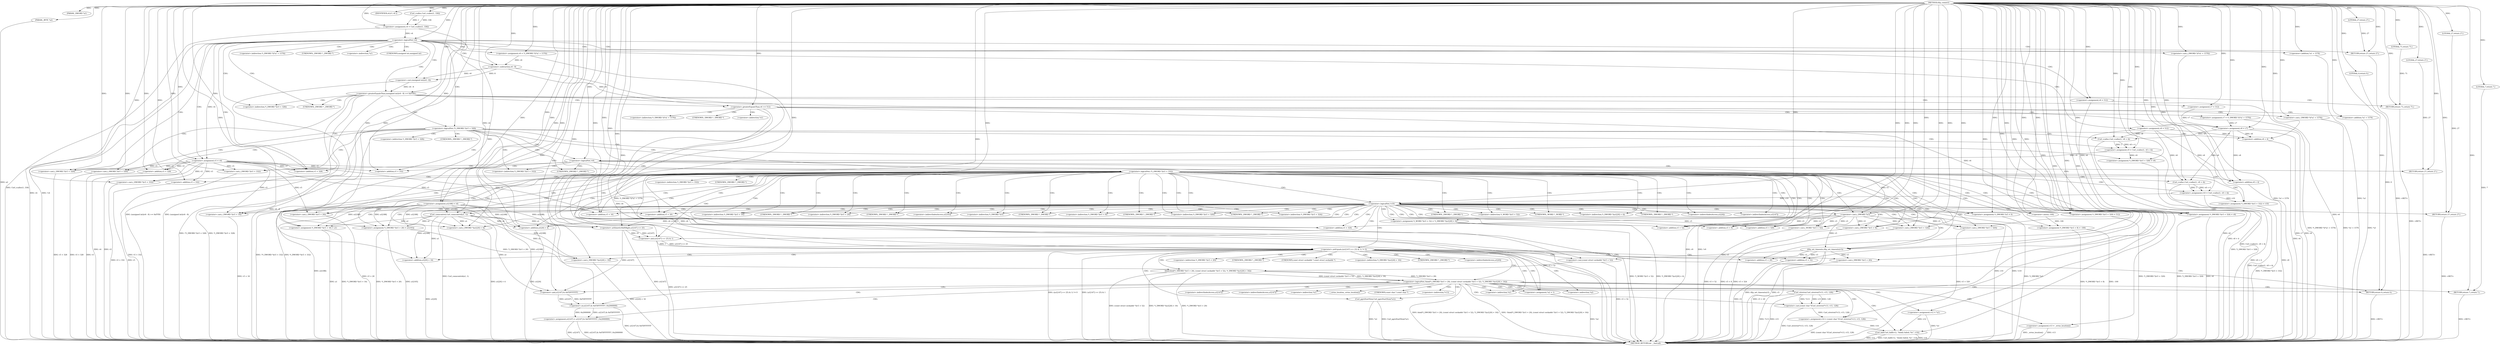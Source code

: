 digraph tftp_connect {  
"1000112" [label = "(METHOD,tftp_connect)" ]
"1000399" [label = "(METHOD_RETURN,int __fastcall)" ]
"1000113" [label = "(PARAM,_DWORD *a1)" ]
"1000114" [label = "(PARAM,_BYTE *a2)" ]
"1000127" [label = "(<operator>.assignment,v4 = Curl_ccalloc(1, 336))" ]
"1000129" [label = "(Curl_ccalloc,Curl_ccalloc(1, 336))" ]
"1000132" [label = "(<operator>.assignment,a1[188] = v4)" ]
"1000138" [label = "(<operator>.logicalNot,!v4)" ]
"1000140" [label = "(RETURN,return 27;,return 27;)" ]
"1000141" [label = "(LITERAL,27,return 27;)" ]
"1000142" [label = "(<operator>.assignment,v5 = v4)" ]
"1000145" [label = "(<operator>.assignment,v6 = *(_DWORD *)(*a1 + 1576))" ]
"1000148" [label = "(<operator>.cast,(_DWORD *)(*a1 + 1576))" ]
"1000150" [label = "(<operator>.addition,*a1 + 1576)" ]
"1000155" [label = "(IDENTIFIER,v6,if ( v6 ))" ]
"1000158" [label = "(<operator>.greaterEqualsThan,(unsigned int)(v6 - 8) >= 0xFFB1)" ]
"1000159" [label = "(<operator>.cast,(unsigned int)(v6 - 8))" ]
"1000161" [label = "(<operator>.subtraction,v6 - 8)" ]
"1000165" [label = "(RETURN,return 71;,return 71;)" ]
"1000166" [label = "(LITERAL,71,return 71;)" ]
"1000167" [label = "(<operator>.assignment,v7 = 512)" ]
"1000171" [label = "(<operator>.greaterEqualsThan,v6 >= 512)" ]
"1000174" [label = "(<operator>.assignment,v7 = *(_DWORD *)(*a1 + 1576))" ]
"1000177" [label = "(<operator>.cast,(_DWORD *)(*a1 + 1576))" ]
"1000179" [label = "(<operator>.addition,*a1 + 1576)" ]
"1000183" [label = "(<operator>.assignment,v8 = v7)" ]
"1000188" [label = "(<operator>.assignment,v6 = 512)" ]
"1000191" [label = "(<operator>.assignment,v8 = 512)" ]
"1000195" [label = "(<operator>.logicalNot,!*(_DWORD *)(v5 + 328))" ]
"1000197" [label = "(<operator>.cast,(_DWORD *)(v5 + 328))" ]
"1000199" [label = "(<operator>.addition,v5 + 328)" ]
"1000203" [label = "(<operator>.assignment,v9 = Curl_ccalloc(1, v8 + 4))" ]
"1000205" [label = "(Curl_ccalloc,Curl_ccalloc(1, v8 + 4))" ]
"1000207" [label = "(<operator>.addition,v8 + 4)" ]
"1000210" [label = "(<operator>.assignment,*(_DWORD *)(v5 + 328) = v9)" ]
"1000212" [label = "(<operator>.cast,(_DWORD *)(v5 + 328))" ]
"1000214" [label = "(<operator>.addition,v5 + 328)" ]
"1000219" [label = "(<operator>.logicalNot,!v9)" ]
"1000221" [label = "(RETURN,return 27;,return 27;)" ]
"1000222" [label = "(LITERAL,27,return 27;)" ]
"1000224" [label = "(<operator>.logicalNot,!*(_DWORD *)(v5 + 332))" ]
"1000226" [label = "(<operator>.cast,(_DWORD *)(v5 + 332))" ]
"1000228" [label = "(<operator>.addition,v5 + 332)" ]
"1000232" [label = "(<operator>.assignment,v10 = Curl_ccalloc(1, v8 + 4))" ]
"1000234" [label = "(Curl_ccalloc,Curl_ccalloc(1, v8 + 4))" ]
"1000236" [label = "(<operator>.addition,v8 + 4)" ]
"1000239" [label = "(<operator>.assignment,*(_DWORD *)(v5 + 332) = v10)" ]
"1000241" [label = "(<operator>.cast,(_DWORD *)(v5 + 332))" ]
"1000243" [label = "(<operator>.addition,v5 + 332)" ]
"1000248" [label = "(<operator>.logicalNot,!v10)" ]
"1000250" [label = "(RETURN,return 27;,return 27;)" ]
"1000251" [label = "(LITERAL,27,return 27;)" ]
"1000252" [label = "(Curl_conncontrol,Curl_conncontrol(a1, 1))" ]
"1000255" [label = "(<operator>.assignment,*(_DWORD *)(v5 + 16) = a1)" ]
"1000257" [label = "(<operator>.cast,(_DWORD *)(v5 + 16))" ]
"1000259" [label = "(<operator>.addition,v5 + 16)" ]
"1000263" [label = "(<operator>.assignment,*(_DWORD *)(v5 + 20) = a1[105])" ]
"1000265" [label = "(<operator>.cast,(_DWORD *)(v5 + 20))" ]
"1000267" [label = "(<operator>.addition,v5 + 20)" ]
"1000273" [label = "(<operator>.assignment,*(_DWORD *)v5 = 0)" ]
"1000275" [label = "(<operator>.cast,(_DWORD *)v5)" ]
"1000279" [label = "(<operator>.assignment,*(_DWORD *)(v5 + 8) = -100)" ]
"1000281" [label = "(<operator>.cast,(_DWORD *)(v5 + 8))" ]
"1000283" [label = "(<operator>.addition,v5 + 8)" ]
"1000286" [label = "(<operator>.minus,-100)" ]
"1000288" [label = "(<operator>.assignment,*(_DWORD *)(v5 + 320) = 512)" ]
"1000290" [label = "(<operator>.cast,(_DWORD *)(v5 + 320))" ]
"1000292" [label = "(<operator>.addition,v5 + 320)" ]
"1000296" [label = "(<operator>.assignment,*(_DWORD *)(v5 + 324) = v6)" ]
"1000298" [label = "(<operator>.cast,(_DWORD *)(v5 + 324))" ]
"1000300" [label = "(<operator>.addition,v5 + 324)" ]
"1000304" [label = "(<operator>.assignment,*(_WORD *)(v5 + 52) = *(_DWORD *)(a1[20] + 4))" ]
"1000306" [label = "(<operator>.cast,(_WORD *)(v5 + 52))" ]
"1000308" [label = "(<operator>.addition,v5 + 52)" ]
"1000312" [label = "(<operator>.cast,(_DWORD *)(a1[20] + 4))" ]
"1000314" [label = "(<operator>.addition,a1[20] + 4)" ]
"1000319" [label = "(tftp_set_timeouts,tftp_set_timeouts(v5))" ]
"1000322" [label = "(<operator>.notEquals,((a1[147] >> 25) & 1) != 0)" ]
"1000323" [label = "(<operator>.and,(a1[147] >> 25) & 1)" ]
"1000324" [label = "(<operator>.arithmeticShiftRight,a1[147] >> 25)" ]
"1000333" [label = "(Curl_pgrsStartNow,Curl_pgrsStartNow(*a1))" ]
"1000336" [label = "(<operator>.assignment,*a2 = 1)" ]
"1000340" [label = "(RETURN,return 0;,return 0;)" ]
"1000341" [label = "(LITERAL,0,return 0;)" ]
"1000343" [label = "(<operator>.logicalNot,!bind(*(_DWORD *)(v5 + 20), (const struct sockaddr *)(v5 + 52), *(_DWORD *)(a1[20] + 16)))" ]
"1000344" [label = "(bind,bind(*(_DWORD *)(v5 + 20), (const struct sockaddr *)(v5 + 52), *(_DWORD *)(a1[20] + 16)))" ]
"1000346" [label = "(<operator>.cast,(_DWORD *)(v5 + 20))" ]
"1000348" [label = "(<operator>.addition,v5 + 20)" ]
"1000351" [label = "(<operator>.cast,(const struct sockaddr *)(v5 + 52))" ]
"1000353" [label = "(<operator>.addition,v5 + 52)" ]
"1000357" [label = "(<operator>.cast,(_DWORD *)(a1[20] + 16))" ]
"1000359" [label = "(<operator>.addition,a1[20] + 16)" ]
"1000365" [label = "(<operator>.assignment,a1[147] = a1[147] & 0xFDFFFFFF | 0x2000000)" ]
"1000369" [label = "(<operator>.or,a1[147] & 0xFDFFFFFF | 0x2000000)" ]
"1000370" [label = "(<operator>.and,a1[147] & 0xFDFFFFFF)" ]
"1000377" [label = "(<operator>.assignment,v12 = *a1)" ]
"1000381" [label = "(<operator>.assignment,v13 = _errno_location())" ]
"1000384" [label = "(<operator>.assignment,v14 = (const char *)Curl_strerror(*v13, v15, 128))" ]
"1000386" [label = "(<operator>.cast,(const char *)Curl_strerror(*v13, v15, 128))" ]
"1000388" [label = "(Curl_strerror,Curl_strerror(*v13, v15, 128))" ]
"1000393" [label = "(Curl_failf,Curl_failf(v12, \"bind() failed; %s\", v14))" ]
"1000397" [label = "(RETURN,return 7;,return 7;)" ]
"1000398" [label = "(LITERAL,7,return 7;)" ]
"1000147" [label = "(<operator>.indirection,*(_DWORD *)(*a1 + 1576))" ]
"1000149" [label = "(UNKNOWN,_DWORD *,_DWORD *)" ]
"1000151" [label = "(<operator>.indirection,*a1)" ]
"1000160" [label = "(UNKNOWN,unsigned int,unsigned int)" ]
"1000176" [label = "(<operator>.indirection,*(_DWORD *)(*a1 + 1576))" ]
"1000178" [label = "(UNKNOWN,_DWORD *,_DWORD *)" ]
"1000180" [label = "(<operator>.indirection,*a1)" ]
"1000196" [label = "(<operator>.indirection,*(_DWORD *)(v5 + 328))" ]
"1000198" [label = "(UNKNOWN,_DWORD *,_DWORD *)" ]
"1000211" [label = "(<operator>.indirection,*(_DWORD *)(v5 + 328))" ]
"1000213" [label = "(UNKNOWN,_DWORD *,_DWORD *)" ]
"1000225" [label = "(<operator>.indirection,*(_DWORD *)(v5 + 332))" ]
"1000227" [label = "(UNKNOWN,_DWORD *,_DWORD *)" ]
"1000240" [label = "(<operator>.indirection,*(_DWORD *)(v5 + 332))" ]
"1000242" [label = "(UNKNOWN,_DWORD *,_DWORD *)" ]
"1000256" [label = "(<operator>.indirection,*(_DWORD *)(v5 + 16))" ]
"1000258" [label = "(UNKNOWN,_DWORD *,_DWORD *)" ]
"1000264" [label = "(<operator>.indirection,*(_DWORD *)(v5 + 20))" ]
"1000266" [label = "(UNKNOWN,_DWORD *,_DWORD *)" ]
"1000270" [label = "(<operator>.indirectIndexAccess,a1[105])" ]
"1000274" [label = "(<operator>.indirection,*(_DWORD *)v5)" ]
"1000276" [label = "(UNKNOWN,_DWORD *,_DWORD *)" ]
"1000280" [label = "(<operator>.indirection,*(_DWORD *)(v5 + 8))" ]
"1000282" [label = "(UNKNOWN,_DWORD *,_DWORD *)" ]
"1000289" [label = "(<operator>.indirection,*(_DWORD *)(v5 + 320))" ]
"1000291" [label = "(UNKNOWN,_DWORD *,_DWORD *)" ]
"1000297" [label = "(<operator>.indirection,*(_DWORD *)(v5 + 324))" ]
"1000299" [label = "(UNKNOWN,_DWORD *,_DWORD *)" ]
"1000305" [label = "(<operator>.indirection,*(_WORD *)(v5 + 52))" ]
"1000307" [label = "(UNKNOWN,_WORD *,_WORD *)" ]
"1000311" [label = "(<operator>.indirection,*(_DWORD *)(a1[20] + 4))" ]
"1000313" [label = "(UNKNOWN,_DWORD *,_DWORD *)" ]
"1000315" [label = "(<operator>.indirectIndexAccess,a1[20])" ]
"1000325" [label = "(<operator>.indirectIndexAccess,a1[147])" ]
"1000334" [label = "(<operator>.indirection,*a1)" ]
"1000337" [label = "(<operator>.indirection,*a2)" ]
"1000345" [label = "(<operator>.indirection,*(_DWORD *)(v5 + 20))" ]
"1000347" [label = "(UNKNOWN,_DWORD *,_DWORD *)" ]
"1000352" [label = "(UNKNOWN,const struct sockaddr *,const struct sockaddr *)" ]
"1000356" [label = "(<operator>.indirection,*(_DWORD *)(a1[20] + 16))" ]
"1000358" [label = "(UNKNOWN,_DWORD *,_DWORD *)" ]
"1000360" [label = "(<operator>.indirectIndexAccess,a1[20])" ]
"1000366" [label = "(<operator>.indirectIndexAccess,a1[147])" ]
"1000371" [label = "(<operator>.indirectIndexAccess,a1[147])" ]
"1000379" [label = "(<operator>.indirection,*a1)" ]
"1000383" [label = "(_errno_location,_errno_location())" ]
"1000387" [label = "(UNKNOWN,const char *,const char *)" ]
"1000389" [label = "(<operator>.indirection,*v13)" ]
  "1000397" -> "1000399"  [ label = "DDG: <RET>"] 
  "1000304" -> "1000399"  [ label = "DDG: *(_DWORD *)(a1[20] + 4)"] 
  "1000195" -> "1000399"  [ label = "DDG: !*(_DWORD *)(v5 + 328)"] 
  "1000288" -> "1000399"  [ label = "DDG: *(_DWORD *)(v5 + 320)"] 
  "1000142" -> "1000399"  [ label = "DDG: v4"] 
  "1000241" -> "1000399"  [ label = "DDG: v5 + 332"] 
  "1000159" -> "1000399"  [ label = "DDG: v6 - 8"] 
  "1000265" -> "1000399"  [ label = "DDG: v5 + 20"] 
  "1000142" -> "1000399"  [ label = "DDG: v5"] 
  "1000393" -> "1000399"  [ label = "DDG: v12"] 
  "1000203" -> "1000399"  [ label = "DDG: Curl_ccalloc(1, v8 + 4)"] 
  "1000346" -> "1000399"  [ label = "DDG: v5 + 20"] 
  "1000388" -> "1000399"  [ label = "DDG: *v13"] 
  "1000322" -> "1000399"  [ label = "DDG: ((a1[147] >> 25) & 1) != 0"] 
  "1000197" -> "1000399"  [ label = "DDG: v5 + 328"] 
  "1000138" -> "1000399"  [ label = "DDG: v4"] 
  "1000324" -> "1000399"  [ label = "DDG: a1[147]"] 
  "1000188" -> "1000399"  [ label = "DDG: v6"] 
  "1000243" -> "1000399"  [ label = "DDG: v5"] 
  "1000343" -> "1000399"  [ label = "DDG: bind(*(_DWORD *)(v5 + 20), (const struct sockaddr *)(v5 + 52), *(_DWORD *)(a1[20] + 16))"] 
  "1000257" -> "1000399"  [ label = "DDG: v5 + 16"] 
  "1000351" -> "1000399"  [ label = "DDG: v5 + 52"] 
  "1000319" -> "1000399"  [ label = "DDG: tftp_set_timeouts(v5)"] 
  "1000336" -> "1000399"  [ label = "DDG: *a2"] 
  "1000306" -> "1000399"  [ label = "DDG: v5 + 52"] 
  "1000344" -> "1000399"  [ label = "DDG: (const struct sockaddr *)(v5 + 52)"] 
  "1000183" -> "1000399"  [ label = "DDG: v8"] 
  "1000393" -> "1000399"  [ label = "DDG: Curl_failf(v12, \"bind() failed; %s\", v14)"] 
  "1000333" -> "1000399"  [ label = "DDG: *a1"] 
  "1000210" -> "1000399"  [ label = "DDG: *(_DWORD *)(v5 + 328)"] 
  "1000322" -> "1000399"  [ label = "DDG: (a1[147] >> 25) & 1"] 
  "1000365" -> "1000399"  [ label = "DDG: a1[147] & 0xFDFFFFFF | 0x2000000"] 
  "1000232" -> "1000399"  [ label = "DDG: Curl_ccalloc(1, v8 + 4)"] 
  "1000255" -> "1000399"  [ label = "DDG: *(_DWORD *)(v5 + 16)"] 
  "1000273" -> "1000399"  [ label = "DDG: *(_DWORD *)v5"] 
  "1000344" -> "1000399"  [ label = "DDG: *(_DWORD *)(a1[20] + 16)"] 
  "1000381" -> "1000399"  [ label = "DDG: v13"] 
  "1000319" -> "1000399"  [ label = "DDG: v5"] 
  "1000281" -> "1000399"  [ label = "DDG: v5 + 8"] 
  "1000219" -> "1000399"  [ label = "DDG: v9"] 
  "1000388" -> "1000399"  [ label = "DDG: v15"] 
  "1000369" -> "1000399"  [ label = "DDG: a1[147] & 0xFDFFFFFF"] 
  "1000212" -> "1000399"  [ label = "DDG: v5 + 328"] 
  "1000263" -> "1000399"  [ label = "DDG: a1[105]"] 
  "1000132" -> "1000399"  [ label = "DDG: a1[188]"] 
  "1000290" -> "1000399"  [ label = "DDG: v5 + 320"] 
  "1000224" -> "1000399"  [ label = "DDG: !*(_DWORD *)(v5 + 332)"] 
  "1000148" -> "1000399"  [ label = "DDG: *a1 + 1576"] 
  "1000179" -> "1000399"  [ label = "DDG: *a1"] 
  "1000344" -> "1000399"  [ label = "DDG: *(_DWORD *)(v5 + 20)"] 
  "1000145" -> "1000399"  [ label = "DDG: *(_DWORD *)(*a1 + 1576)"] 
  "1000234" -> "1000399"  [ label = "DDG: v8 + 4"] 
  "1000158" -> "1000399"  [ label = "DDG: (unsigned int)(v6 - 8) >= 0xFFB1"] 
  "1000214" -> "1000399"  [ label = "DDG: v5"] 
  "1000236" -> "1000399"  [ label = "DDG: v8"] 
  "1000138" -> "1000399"  [ label = "DDG: !v4"] 
  "1000183" -> "1000399"  [ label = "DDG: v7"] 
  "1000205" -> "1000399"  [ label = "DDG: v8 + 4"] 
  "1000357" -> "1000399"  [ label = "DDG: a1[20] + 16"] 
  "1000158" -> "1000399"  [ label = "DDG: (unsigned int)(v6 - 8)"] 
  "1000312" -> "1000399"  [ label = "DDG: a1[20] + 4"] 
  "1000248" -> "1000399"  [ label = "DDG: v10"] 
  "1000377" -> "1000399"  [ label = "DDG: *a1"] 
  "1000248" -> "1000399"  [ label = "DDG: !v10"] 
  "1000343" -> "1000399"  [ label = "DDG: !bind(*(_DWORD *)(v5 + 20), (const struct sockaddr *)(v5 + 52), *(_DWORD *)(a1[20] + 16))"] 
  "1000365" -> "1000399"  [ label = "DDG: a1[147]"] 
  "1000279" -> "1000399"  [ label = "DDG: -100"] 
  "1000296" -> "1000399"  [ label = "DDG: v6"] 
  "1000252" -> "1000399"  [ label = "DDG: Curl_conncontrol(a1, 1)"] 
  "1000224" -> "1000399"  [ label = "DDG: *(_DWORD *)(v5 + 332)"] 
  "1000314" -> "1000399"  [ label = "DDG: a1[20]"] 
  "1000207" -> "1000399"  [ label = "DDG: v8"] 
  "1000171" -> "1000399"  [ label = "DDG: v6 >= 512"] 
  "1000386" -> "1000399"  [ label = "DDG: Curl_strerror(*v13, v15, 128)"] 
  "1000191" -> "1000399"  [ label = "DDG: v8"] 
  "1000279" -> "1000399"  [ label = "DDG: *(_DWORD *)(v5 + 8)"] 
  "1000298" -> "1000399"  [ label = "DDG: v5 + 324"] 
  "1000226" -> "1000399"  [ label = "DDG: v5 + 332"] 
  "1000114" -> "1000399"  [ label = "DDG: a2"] 
  "1000174" -> "1000399"  [ label = "DDG: *(_DWORD *)(*a1 + 1576)"] 
  "1000195" -> "1000399"  [ label = "DDG: *(_DWORD *)(v5 + 328)"] 
  "1000393" -> "1000399"  [ label = "DDG: v14"] 
  "1000177" -> "1000399"  [ label = "DDG: *a1 + 1576"] 
  "1000353" -> "1000399"  [ label = "DDG: v5"] 
  "1000263" -> "1000399"  [ label = "DDG: *(_DWORD *)(v5 + 20)"] 
  "1000304" -> "1000399"  [ label = "DDG: *(_WORD *)(v5 + 52)"] 
  "1000127" -> "1000399"  [ label = "DDG: Curl_ccalloc(1, 336)"] 
  "1000381" -> "1000399"  [ label = "DDG: _errno_location()"] 
  "1000255" -> "1000399"  [ label = "DDG: a1"] 
  "1000171" -> "1000399"  [ label = "DDG: v6"] 
  "1000296" -> "1000399"  [ label = "DDG: *(_DWORD *)(v5 + 324)"] 
  "1000239" -> "1000399"  [ label = "DDG: *(_DWORD *)(v5 + 332)"] 
  "1000323" -> "1000399"  [ label = "DDG: a1[147] >> 25"] 
  "1000384" -> "1000399"  [ label = "DDG: (const char *)Curl_strerror(*v13, v15, 128)"] 
  "1000219" -> "1000399"  [ label = "DDG: !v9"] 
  "1000161" -> "1000399"  [ label = "DDG: v6"] 
  "1000150" -> "1000399"  [ label = "DDG: *a1"] 
  "1000333" -> "1000399"  [ label = "DDG: Curl_pgrsStartNow(*a1)"] 
  "1000359" -> "1000399"  [ label = "DDG: a1[20]"] 
  "1000165" -> "1000399"  [ label = "DDG: <RET>"] 
  "1000340" -> "1000399"  [ label = "DDG: <RET>"] 
  "1000250" -> "1000399"  [ label = "DDG: <RET>"] 
  "1000140" -> "1000399"  [ label = "DDG: <RET>"] 
  "1000221" -> "1000399"  [ label = "DDG: <RET>"] 
  "1000112" -> "1000113"  [ label = "DDG: "] 
  "1000112" -> "1000114"  [ label = "DDG: "] 
  "1000129" -> "1000127"  [ label = "DDG: 1"] 
  "1000129" -> "1000127"  [ label = "DDG: 336"] 
  "1000112" -> "1000127"  [ label = "DDG: "] 
  "1000112" -> "1000129"  [ label = "DDG: "] 
  "1000127" -> "1000132"  [ label = "DDG: v4"] 
  "1000112" -> "1000132"  [ label = "DDG: "] 
  "1000112" -> "1000138"  [ label = "DDG: "] 
  "1000127" -> "1000138"  [ label = "DDG: v4"] 
  "1000141" -> "1000140"  [ label = "DDG: 27"] 
  "1000112" -> "1000140"  [ label = "DDG: "] 
  "1000112" -> "1000141"  [ label = "DDG: "] 
  "1000138" -> "1000142"  [ label = "DDG: v4"] 
  "1000112" -> "1000142"  [ label = "DDG: "] 
  "1000112" -> "1000145"  [ label = "DDG: "] 
  "1000112" -> "1000148"  [ label = "DDG: "] 
  "1000112" -> "1000150"  [ label = "DDG: "] 
  "1000112" -> "1000155"  [ label = "DDG: "] 
  "1000159" -> "1000158"  [ label = "DDG: v6 - 8"] 
  "1000161" -> "1000159"  [ label = "DDG: v6"] 
  "1000161" -> "1000159"  [ label = "DDG: 8"] 
  "1000145" -> "1000161"  [ label = "DDG: v6"] 
  "1000112" -> "1000161"  [ label = "DDG: "] 
  "1000112" -> "1000158"  [ label = "DDG: "] 
  "1000166" -> "1000165"  [ label = "DDG: 71"] 
  "1000112" -> "1000165"  [ label = "DDG: "] 
  "1000112" -> "1000166"  [ label = "DDG: "] 
  "1000112" -> "1000167"  [ label = "DDG: "] 
  "1000161" -> "1000171"  [ label = "DDG: v6"] 
  "1000112" -> "1000171"  [ label = "DDG: "] 
  "1000112" -> "1000174"  [ label = "DDG: "] 
  "1000112" -> "1000177"  [ label = "DDG: "] 
  "1000112" -> "1000179"  [ label = "DDG: "] 
  "1000174" -> "1000183"  [ label = "DDG: v7"] 
  "1000167" -> "1000183"  [ label = "DDG: v7"] 
  "1000112" -> "1000183"  [ label = "DDG: "] 
  "1000112" -> "1000188"  [ label = "DDG: "] 
  "1000112" -> "1000191"  [ label = "DDG: "] 
  "1000142" -> "1000197"  [ label = "DDG: v5"] 
  "1000112" -> "1000197"  [ label = "DDG: "] 
  "1000142" -> "1000199"  [ label = "DDG: v5"] 
  "1000112" -> "1000199"  [ label = "DDG: "] 
  "1000205" -> "1000203"  [ label = "DDG: 1"] 
  "1000205" -> "1000203"  [ label = "DDG: v8 + 4"] 
  "1000112" -> "1000203"  [ label = "DDG: "] 
  "1000112" -> "1000205"  [ label = "DDG: "] 
  "1000183" -> "1000205"  [ label = "DDG: v8"] 
  "1000191" -> "1000205"  [ label = "DDG: v8"] 
  "1000183" -> "1000207"  [ label = "DDG: v8"] 
  "1000191" -> "1000207"  [ label = "DDG: v8"] 
  "1000112" -> "1000207"  [ label = "DDG: "] 
  "1000203" -> "1000210"  [ label = "DDG: v9"] 
  "1000112" -> "1000210"  [ label = "DDG: "] 
  "1000112" -> "1000212"  [ label = "DDG: "] 
  "1000142" -> "1000212"  [ label = "DDG: v5"] 
  "1000112" -> "1000214"  [ label = "DDG: "] 
  "1000142" -> "1000214"  [ label = "DDG: v5"] 
  "1000112" -> "1000219"  [ label = "DDG: "] 
  "1000203" -> "1000219"  [ label = "DDG: v9"] 
  "1000222" -> "1000221"  [ label = "DDG: 27"] 
  "1000112" -> "1000221"  [ label = "DDG: "] 
  "1000112" -> "1000222"  [ label = "DDG: "] 
  "1000112" -> "1000226"  [ label = "DDG: "] 
  "1000142" -> "1000226"  [ label = "DDG: v5"] 
  "1000112" -> "1000228"  [ label = "DDG: "] 
  "1000142" -> "1000228"  [ label = "DDG: v5"] 
  "1000234" -> "1000232"  [ label = "DDG: 1"] 
  "1000234" -> "1000232"  [ label = "DDG: v8 + 4"] 
  "1000112" -> "1000232"  [ label = "DDG: "] 
  "1000112" -> "1000234"  [ label = "DDG: "] 
  "1000183" -> "1000234"  [ label = "DDG: v8"] 
  "1000191" -> "1000234"  [ label = "DDG: v8"] 
  "1000183" -> "1000236"  [ label = "DDG: v8"] 
  "1000191" -> "1000236"  [ label = "DDG: v8"] 
  "1000112" -> "1000236"  [ label = "DDG: "] 
  "1000232" -> "1000239"  [ label = "DDG: v10"] 
  "1000112" -> "1000239"  [ label = "DDG: "] 
  "1000112" -> "1000241"  [ label = "DDG: "] 
  "1000142" -> "1000241"  [ label = "DDG: v5"] 
  "1000112" -> "1000243"  [ label = "DDG: "] 
  "1000142" -> "1000243"  [ label = "DDG: v5"] 
  "1000112" -> "1000248"  [ label = "DDG: "] 
  "1000232" -> "1000248"  [ label = "DDG: v10"] 
  "1000251" -> "1000250"  [ label = "DDG: 27"] 
  "1000112" -> "1000250"  [ label = "DDG: "] 
  "1000112" -> "1000251"  [ label = "DDG: "] 
  "1000132" -> "1000252"  [ label = "DDG: a1[188]"] 
  "1000112" -> "1000252"  [ label = "DDG: "] 
  "1000132" -> "1000255"  [ label = "DDG: a1[188]"] 
  "1000252" -> "1000255"  [ label = "DDG: a1"] 
  "1000112" -> "1000255"  [ label = "DDG: "] 
  "1000112" -> "1000257"  [ label = "DDG: "] 
  "1000142" -> "1000257"  [ label = "DDG: v5"] 
  "1000112" -> "1000259"  [ label = "DDG: "] 
  "1000142" -> "1000259"  [ label = "DDG: v5"] 
  "1000132" -> "1000263"  [ label = "DDG: a1[188]"] 
  "1000252" -> "1000263"  [ label = "DDG: a1"] 
  "1000112" -> "1000263"  [ label = "DDG: "] 
  "1000112" -> "1000265"  [ label = "DDG: "] 
  "1000142" -> "1000265"  [ label = "DDG: v5"] 
  "1000112" -> "1000267"  [ label = "DDG: "] 
  "1000142" -> "1000267"  [ label = "DDG: v5"] 
  "1000112" -> "1000273"  [ label = "DDG: "] 
  "1000112" -> "1000275"  [ label = "DDG: "] 
  "1000142" -> "1000275"  [ label = "DDG: v5"] 
  "1000286" -> "1000279"  [ label = "DDG: 100"] 
  "1000275" -> "1000281"  [ label = "DDG: v5"] 
  "1000112" -> "1000281"  [ label = "DDG: "] 
  "1000275" -> "1000283"  [ label = "DDG: v5"] 
  "1000112" -> "1000283"  [ label = "DDG: "] 
  "1000112" -> "1000286"  [ label = "DDG: "] 
  "1000112" -> "1000288"  [ label = "DDG: "] 
  "1000112" -> "1000290"  [ label = "DDG: "] 
  "1000275" -> "1000290"  [ label = "DDG: v5"] 
  "1000112" -> "1000292"  [ label = "DDG: "] 
  "1000275" -> "1000292"  [ label = "DDG: v5"] 
  "1000188" -> "1000296"  [ label = "DDG: v6"] 
  "1000171" -> "1000296"  [ label = "DDG: v6"] 
  "1000112" -> "1000296"  [ label = "DDG: "] 
  "1000112" -> "1000298"  [ label = "DDG: "] 
  "1000275" -> "1000298"  [ label = "DDG: v5"] 
  "1000112" -> "1000300"  [ label = "DDG: "] 
  "1000275" -> "1000300"  [ label = "DDG: v5"] 
  "1000112" -> "1000306"  [ label = "DDG: "] 
  "1000275" -> "1000306"  [ label = "DDG: v5"] 
  "1000112" -> "1000308"  [ label = "DDG: "] 
  "1000275" -> "1000308"  [ label = "DDG: v5"] 
  "1000132" -> "1000312"  [ label = "DDG: a1[188]"] 
  "1000252" -> "1000312"  [ label = "DDG: a1"] 
  "1000112" -> "1000312"  [ label = "DDG: "] 
  "1000132" -> "1000314"  [ label = "DDG: a1[188]"] 
  "1000252" -> "1000314"  [ label = "DDG: a1"] 
  "1000112" -> "1000314"  [ label = "DDG: "] 
  "1000112" -> "1000319"  [ label = "DDG: "] 
  "1000275" -> "1000319"  [ label = "DDG: v5"] 
  "1000323" -> "1000322"  [ label = "DDG: a1[147] >> 25"] 
  "1000323" -> "1000322"  [ label = "DDG: 1"] 
  "1000324" -> "1000323"  [ label = "DDG: a1[147]"] 
  "1000324" -> "1000323"  [ label = "DDG: 25"] 
  "1000132" -> "1000324"  [ label = "DDG: a1[188]"] 
  "1000252" -> "1000324"  [ label = "DDG: a1"] 
  "1000112" -> "1000324"  [ label = "DDG: "] 
  "1000112" -> "1000323"  [ label = "DDG: "] 
  "1000112" -> "1000322"  [ label = "DDG: "] 
  "1000112" -> "1000336"  [ label = "DDG: "] 
  "1000341" -> "1000340"  [ label = "DDG: 0"] 
  "1000112" -> "1000340"  [ label = "DDG: "] 
  "1000112" -> "1000341"  [ label = "DDG: "] 
  "1000344" -> "1000343"  [ label = "DDG: *(_DWORD *)(v5 + 20)"] 
  "1000344" -> "1000343"  [ label = "DDG: (const struct sockaddr *)(v5 + 52)"] 
  "1000344" -> "1000343"  [ label = "DDG: *(_DWORD *)(a1[20] + 16)"] 
  "1000263" -> "1000344"  [ label = "DDG: *(_DWORD *)(v5 + 20)"] 
  "1000319" -> "1000346"  [ label = "DDG: v5"] 
  "1000112" -> "1000346"  [ label = "DDG: "] 
  "1000319" -> "1000348"  [ label = "DDG: v5"] 
  "1000112" -> "1000348"  [ label = "DDG: "] 
  "1000351" -> "1000344"  [ label = "DDG: v5 + 52"] 
  "1000112" -> "1000351"  [ label = "DDG: "] 
  "1000319" -> "1000351"  [ label = "DDG: v5"] 
  "1000112" -> "1000353"  [ label = "DDG: "] 
  "1000319" -> "1000353"  [ label = "DDG: v5"] 
  "1000132" -> "1000357"  [ label = "DDG: a1[188]"] 
  "1000252" -> "1000357"  [ label = "DDG: a1"] 
  "1000112" -> "1000357"  [ label = "DDG: "] 
  "1000132" -> "1000359"  [ label = "DDG: a1[188]"] 
  "1000252" -> "1000359"  [ label = "DDG: a1"] 
  "1000112" -> "1000359"  [ label = "DDG: "] 
  "1000369" -> "1000365"  [ label = "DDG: a1[147] & 0xFDFFFFFF"] 
  "1000369" -> "1000365"  [ label = "DDG: 0x2000000"] 
  "1000370" -> "1000369"  [ label = "DDG: a1[147]"] 
  "1000370" -> "1000369"  [ label = "DDG: 0xFDFFFFFF"] 
  "1000324" -> "1000370"  [ label = "DDG: a1[147]"] 
  "1000132" -> "1000370"  [ label = "DDG: a1[188]"] 
  "1000252" -> "1000370"  [ label = "DDG: a1"] 
  "1000112" -> "1000370"  [ label = "DDG: "] 
  "1000112" -> "1000369"  [ label = "DDG: "] 
  "1000112" -> "1000377"  [ label = "DDG: "] 
  "1000112" -> "1000381"  [ label = "DDG: "] 
  "1000386" -> "1000384"  [ label = "DDG: Curl_strerror(*v13, v15, 128)"] 
  "1000112" -> "1000384"  [ label = "DDG: "] 
  "1000388" -> "1000386"  [ label = "DDG: *v13"] 
  "1000388" -> "1000386"  [ label = "DDG: v15"] 
  "1000388" -> "1000386"  [ label = "DDG: 128"] 
  "1000112" -> "1000388"  [ label = "DDG: "] 
  "1000377" -> "1000393"  [ label = "DDG: v12"] 
  "1000112" -> "1000393"  [ label = "DDG: "] 
  "1000384" -> "1000393"  [ label = "DDG: v14"] 
  "1000398" -> "1000397"  [ label = "DDG: 7"] 
  "1000112" -> "1000397"  [ label = "DDG: "] 
  "1000112" -> "1000398"  [ label = "DDG: "] 
  "1000138" -> "1000142"  [ label = "CDG: "] 
  "1000138" -> "1000140"  [ label = "CDG: "] 
  "1000138" -> "1000151"  [ label = "CDG: "] 
  "1000138" -> "1000150"  [ label = "CDG: "] 
  "1000138" -> "1000149"  [ label = "CDG: "] 
  "1000138" -> "1000148"  [ label = "CDG: "] 
  "1000138" -> "1000147"  [ label = "CDG: "] 
  "1000138" -> "1000145"  [ label = "CDG: "] 
  "1000138" -> "1000160"  [ label = "CDG: "] 
  "1000138" -> "1000159"  [ label = "CDG: "] 
  "1000138" -> "1000158"  [ label = "CDG: "] 
  "1000138" -> "1000161"  [ label = "CDG: "] 
  "1000138" -> "1000191"  [ label = "CDG: "] 
  "1000138" -> "1000188"  [ label = "CDG: "] 
  "1000138" -> "1000199"  [ label = "CDG: "] 
  "1000138" -> "1000198"  [ label = "CDG: "] 
  "1000138" -> "1000197"  [ label = "CDG: "] 
  "1000138" -> "1000196"  [ label = "CDG: "] 
  "1000138" -> "1000195"  [ label = "CDG: "] 
  "1000158" -> "1000171"  [ label = "CDG: "] 
  "1000158" -> "1000167"  [ label = "CDG: "] 
  "1000158" -> "1000165"  [ label = "CDG: "] 
  "1000158" -> "1000183"  [ label = "CDG: "] 
  "1000158" -> "1000199"  [ label = "CDG: "] 
  "1000158" -> "1000198"  [ label = "CDG: "] 
  "1000158" -> "1000197"  [ label = "CDG: "] 
  "1000158" -> "1000196"  [ label = "CDG: "] 
  "1000158" -> "1000195"  [ label = "CDG: "] 
  "1000171" -> "1000176"  [ label = "CDG: "] 
  "1000171" -> "1000174"  [ label = "CDG: "] 
  "1000171" -> "1000180"  [ label = "CDG: "] 
  "1000171" -> "1000179"  [ label = "CDG: "] 
  "1000171" -> "1000178"  [ label = "CDG: "] 
  "1000171" -> "1000177"  [ label = "CDG: "] 
  "1000195" -> "1000207"  [ label = "CDG: "] 
  "1000195" -> "1000205"  [ label = "CDG: "] 
  "1000195" -> "1000203"  [ label = "CDG: "] 
  "1000195" -> "1000224"  [ label = "CDG: "] 
  "1000195" -> "1000219"  [ label = "CDG: "] 
  "1000195" -> "1000214"  [ label = "CDG: "] 
  "1000195" -> "1000213"  [ label = "CDG: "] 
  "1000195" -> "1000212"  [ label = "CDG: "] 
  "1000195" -> "1000211"  [ label = "CDG: "] 
  "1000195" -> "1000210"  [ label = "CDG: "] 
  "1000195" -> "1000228"  [ label = "CDG: "] 
  "1000195" -> "1000227"  [ label = "CDG: "] 
  "1000195" -> "1000226"  [ label = "CDG: "] 
  "1000195" -> "1000225"  [ label = "CDG: "] 
  "1000219" -> "1000224"  [ label = "CDG: "] 
  "1000219" -> "1000221"  [ label = "CDG: "] 
  "1000219" -> "1000228"  [ label = "CDG: "] 
  "1000219" -> "1000227"  [ label = "CDG: "] 
  "1000219" -> "1000226"  [ label = "CDG: "] 
  "1000219" -> "1000225"  [ label = "CDG: "] 
  "1000224" -> "1000240"  [ label = "CDG: "] 
  "1000224" -> "1000239"  [ label = "CDG: "] 
  "1000224" -> "1000236"  [ label = "CDG: "] 
  "1000224" -> "1000234"  [ label = "CDG: "] 
  "1000224" -> "1000232"  [ label = "CDG: "] 
  "1000224" -> "1000256"  [ label = "CDG: "] 
  "1000224" -> "1000255"  [ label = "CDG: "] 
  "1000224" -> "1000252"  [ label = "CDG: "] 
  "1000224" -> "1000248"  [ label = "CDG: "] 
  "1000224" -> "1000243"  [ label = "CDG: "] 
  "1000224" -> "1000242"  [ label = "CDG: "] 
  "1000224" -> "1000241"  [ label = "CDG: "] 
  "1000224" -> "1000270"  [ label = "CDG: "] 
  "1000224" -> "1000267"  [ label = "CDG: "] 
  "1000224" -> "1000266"  [ label = "CDG: "] 
  "1000224" -> "1000265"  [ label = "CDG: "] 
  "1000224" -> "1000264"  [ label = "CDG: "] 
  "1000224" -> "1000263"  [ label = "CDG: "] 
  "1000224" -> "1000259"  [ label = "CDG: "] 
  "1000224" -> "1000258"  [ label = "CDG: "] 
  "1000224" -> "1000257"  [ label = "CDG: "] 
  "1000224" -> "1000288"  [ label = "CDG: "] 
  "1000224" -> "1000286"  [ label = "CDG: "] 
  "1000224" -> "1000283"  [ label = "CDG: "] 
  "1000224" -> "1000282"  [ label = "CDG: "] 
  "1000224" -> "1000281"  [ label = "CDG: "] 
  "1000224" -> "1000280"  [ label = "CDG: "] 
  "1000224" -> "1000279"  [ label = "CDG: "] 
  "1000224" -> "1000276"  [ label = "CDG: "] 
  "1000224" -> "1000275"  [ label = "CDG: "] 
  "1000224" -> "1000274"  [ label = "CDG: "] 
  "1000224" -> "1000273"  [ label = "CDG: "] 
  "1000224" -> "1000304"  [ label = "CDG: "] 
  "1000224" -> "1000300"  [ label = "CDG: "] 
  "1000224" -> "1000299"  [ label = "CDG: "] 
  "1000224" -> "1000298"  [ label = "CDG: "] 
  "1000224" -> "1000297"  [ label = "CDG: "] 
  "1000224" -> "1000296"  [ label = "CDG: "] 
  "1000224" -> "1000292"  [ label = "CDG: "] 
  "1000224" -> "1000291"  [ label = "CDG: "] 
  "1000224" -> "1000290"  [ label = "CDG: "] 
  "1000224" -> "1000289"  [ label = "CDG: "] 
  "1000224" -> "1000319"  [ label = "CDG: "] 
  "1000224" -> "1000315"  [ label = "CDG: "] 
  "1000224" -> "1000314"  [ label = "CDG: "] 
  "1000224" -> "1000313"  [ label = "CDG: "] 
  "1000224" -> "1000312"  [ label = "CDG: "] 
  "1000224" -> "1000311"  [ label = "CDG: "] 
  "1000224" -> "1000308"  [ label = "CDG: "] 
  "1000224" -> "1000307"  [ label = "CDG: "] 
  "1000224" -> "1000306"  [ label = "CDG: "] 
  "1000224" -> "1000305"  [ label = "CDG: "] 
  "1000224" -> "1000325"  [ label = "CDG: "] 
  "1000224" -> "1000324"  [ label = "CDG: "] 
  "1000224" -> "1000323"  [ label = "CDG: "] 
  "1000224" -> "1000322"  [ label = "CDG: "] 
  "1000248" -> "1000256"  [ label = "CDG: "] 
  "1000248" -> "1000255"  [ label = "CDG: "] 
  "1000248" -> "1000252"  [ label = "CDG: "] 
  "1000248" -> "1000250"  [ label = "CDG: "] 
  "1000248" -> "1000270"  [ label = "CDG: "] 
  "1000248" -> "1000267"  [ label = "CDG: "] 
  "1000248" -> "1000266"  [ label = "CDG: "] 
  "1000248" -> "1000265"  [ label = "CDG: "] 
  "1000248" -> "1000264"  [ label = "CDG: "] 
  "1000248" -> "1000263"  [ label = "CDG: "] 
  "1000248" -> "1000259"  [ label = "CDG: "] 
  "1000248" -> "1000258"  [ label = "CDG: "] 
  "1000248" -> "1000257"  [ label = "CDG: "] 
  "1000248" -> "1000288"  [ label = "CDG: "] 
  "1000248" -> "1000286"  [ label = "CDG: "] 
  "1000248" -> "1000283"  [ label = "CDG: "] 
  "1000248" -> "1000282"  [ label = "CDG: "] 
  "1000248" -> "1000281"  [ label = "CDG: "] 
  "1000248" -> "1000280"  [ label = "CDG: "] 
  "1000248" -> "1000279"  [ label = "CDG: "] 
  "1000248" -> "1000276"  [ label = "CDG: "] 
  "1000248" -> "1000275"  [ label = "CDG: "] 
  "1000248" -> "1000274"  [ label = "CDG: "] 
  "1000248" -> "1000273"  [ label = "CDG: "] 
  "1000248" -> "1000304"  [ label = "CDG: "] 
  "1000248" -> "1000300"  [ label = "CDG: "] 
  "1000248" -> "1000299"  [ label = "CDG: "] 
  "1000248" -> "1000298"  [ label = "CDG: "] 
  "1000248" -> "1000297"  [ label = "CDG: "] 
  "1000248" -> "1000296"  [ label = "CDG: "] 
  "1000248" -> "1000292"  [ label = "CDG: "] 
  "1000248" -> "1000291"  [ label = "CDG: "] 
  "1000248" -> "1000290"  [ label = "CDG: "] 
  "1000248" -> "1000289"  [ label = "CDG: "] 
  "1000248" -> "1000319"  [ label = "CDG: "] 
  "1000248" -> "1000315"  [ label = "CDG: "] 
  "1000248" -> "1000314"  [ label = "CDG: "] 
  "1000248" -> "1000313"  [ label = "CDG: "] 
  "1000248" -> "1000312"  [ label = "CDG: "] 
  "1000248" -> "1000311"  [ label = "CDG: "] 
  "1000248" -> "1000308"  [ label = "CDG: "] 
  "1000248" -> "1000307"  [ label = "CDG: "] 
  "1000248" -> "1000306"  [ label = "CDG: "] 
  "1000248" -> "1000305"  [ label = "CDG: "] 
  "1000248" -> "1000325"  [ label = "CDG: "] 
  "1000248" -> "1000324"  [ label = "CDG: "] 
  "1000248" -> "1000323"  [ label = "CDG: "] 
  "1000248" -> "1000322"  [ label = "CDG: "] 
  "1000322" -> "1000336"  [ label = "CDG: "] 
  "1000322" -> "1000334"  [ label = "CDG: "] 
  "1000322" -> "1000333"  [ label = "CDG: "] 
  "1000322" -> "1000352"  [ label = "CDG: "] 
  "1000322" -> "1000351"  [ label = "CDG: "] 
  "1000322" -> "1000348"  [ label = "CDG: "] 
  "1000322" -> "1000347"  [ label = "CDG: "] 
  "1000322" -> "1000346"  [ label = "CDG: "] 
  "1000322" -> "1000345"  [ label = "CDG: "] 
  "1000322" -> "1000344"  [ label = "CDG: "] 
  "1000322" -> "1000343"  [ label = "CDG: "] 
  "1000322" -> "1000340"  [ label = "CDG: "] 
  "1000322" -> "1000337"  [ label = "CDG: "] 
  "1000322" -> "1000360"  [ label = "CDG: "] 
  "1000322" -> "1000359"  [ label = "CDG: "] 
  "1000322" -> "1000358"  [ label = "CDG: "] 
  "1000322" -> "1000357"  [ label = "CDG: "] 
  "1000322" -> "1000356"  [ label = "CDG: "] 
  "1000322" -> "1000353"  [ label = "CDG: "] 
  "1000343" -> "1000336"  [ label = "CDG: "] 
  "1000343" -> "1000334"  [ label = "CDG: "] 
  "1000343" -> "1000333"  [ label = "CDG: "] 
  "1000343" -> "1000340"  [ label = "CDG: "] 
  "1000343" -> "1000337"  [ label = "CDG: "] 
  "1000343" -> "1000366"  [ label = "CDG: "] 
  "1000343" -> "1000365"  [ label = "CDG: "] 
  "1000343" -> "1000384"  [ label = "CDG: "] 
  "1000343" -> "1000383"  [ label = "CDG: "] 
  "1000343" -> "1000381"  [ label = "CDG: "] 
  "1000343" -> "1000379"  [ label = "CDG: "] 
  "1000343" -> "1000377"  [ label = "CDG: "] 
  "1000343" -> "1000371"  [ label = "CDG: "] 
  "1000343" -> "1000370"  [ label = "CDG: "] 
  "1000343" -> "1000369"  [ label = "CDG: "] 
  "1000343" -> "1000397"  [ label = "CDG: "] 
  "1000343" -> "1000393"  [ label = "CDG: "] 
  "1000343" -> "1000389"  [ label = "CDG: "] 
  "1000343" -> "1000388"  [ label = "CDG: "] 
  "1000343" -> "1000387"  [ label = "CDG: "] 
  "1000343" -> "1000386"  [ label = "CDG: "] 
}
